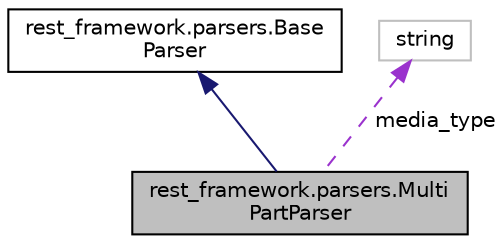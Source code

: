 digraph "rest_framework.parsers.MultiPartParser"
{
 // LATEX_PDF_SIZE
  edge [fontname="Helvetica",fontsize="10",labelfontname="Helvetica",labelfontsize="10"];
  node [fontname="Helvetica",fontsize="10",shape=record];
  Node1 [label="rest_framework.parsers.Multi\lPartParser",height=0.2,width=0.4,color="black", fillcolor="grey75", style="filled", fontcolor="black",tooltip=" "];
  Node2 -> Node1 [dir="back",color="midnightblue",fontsize="10",style="solid",fontname="Helvetica"];
  Node2 [label="rest_framework.parsers.Base\lParser",height=0.2,width=0.4,color="black", fillcolor="white", style="filled",URL="$classrest__framework_1_1parsers_1_1_base_parser.html",tooltip=" "];
  Node3 -> Node1 [dir="back",color="darkorchid3",fontsize="10",style="dashed",label=" media_type" ,fontname="Helvetica"];
  Node3 [label="string",height=0.2,width=0.4,color="grey75", fillcolor="white", style="filled",tooltip=" "];
}
